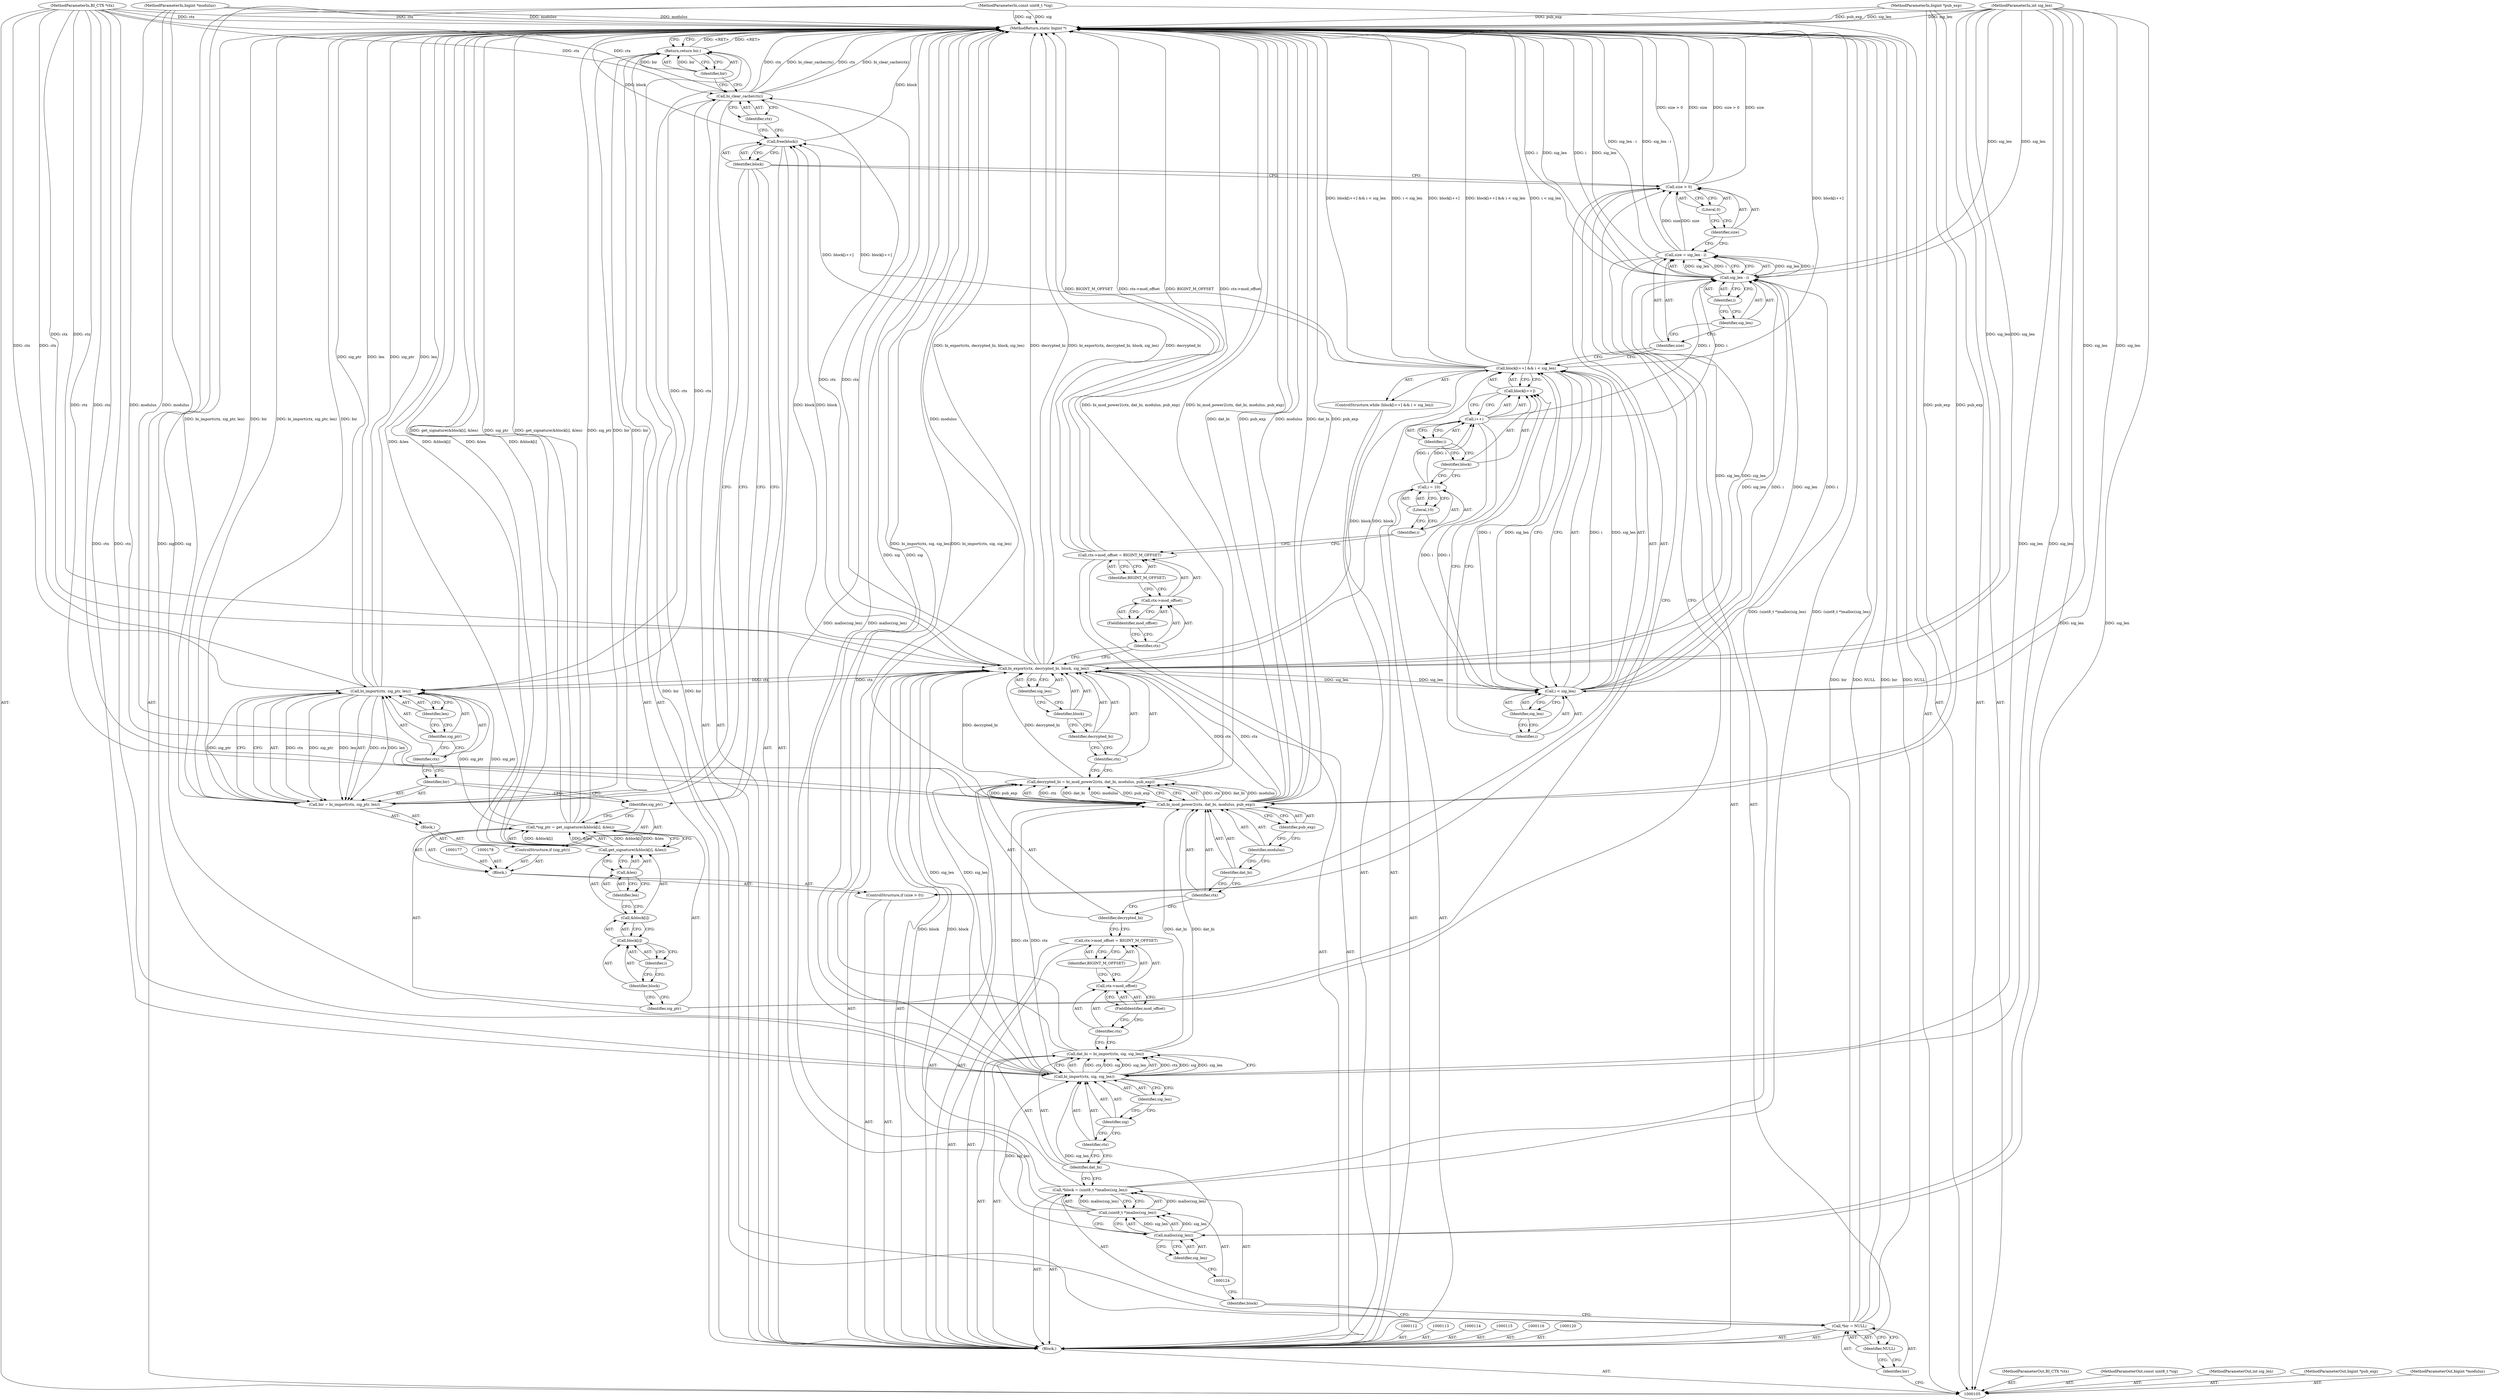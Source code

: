 digraph "1_axtls-8266_5efe2947ab45e81d84b5f707c51d1c64be52f36c_0" {
"1000203" [label="(MethodReturn,static bigint *)"];
"1000106" [label="(MethodParameterIn,BI_CTX *ctx)"];
"1000298" [label="(MethodParameterOut,BI_CTX *ctx)"];
"1000107" [label="(MethodParameterIn,const uint8_t *sig)"];
"1000299" [label="(MethodParameterOut,const uint8_t *sig)"];
"1000108" [label="(MethodParameterIn,int sig_len)"];
"1000300" [label="(MethodParameterOut,int sig_len)"];
"1000129" [label="(Call,bi_import(ctx, sig, sig_len))"];
"1000130" [label="(Identifier,ctx)"];
"1000131" [label="(Identifier,sig)"];
"1000132" [label="(Identifier,sig_len)"];
"1000127" [label="(Call,dat_bi = bi_import(ctx, sig, sig_len))"];
"1000128" [label="(Identifier,dat_bi)"];
"1000136" [label="(FieldIdentifier,mod_offset)"];
"1000137" [label="(Identifier,BIGINT_M_OFFSET)"];
"1000133" [label="(Call,ctx->mod_offset = BIGINT_M_OFFSET)"];
"1000134" [label="(Call,ctx->mod_offset)"];
"1000135" [label="(Identifier,ctx)"];
"1000140" [label="(Call,bi_mod_power2(ctx, dat_bi, modulus, pub_exp))"];
"1000141" [label="(Identifier,ctx)"];
"1000142" [label="(Identifier,dat_bi)"];
"1000138" [label="(Call,decrypted_bi = bi_mod_power2(ctx, dat_bi, modulus, pub_exp))"];
"1000139" [label="(Identifier,decrypted_bi)"];
"1000143" [label="(Identifier,modulus)"];
"1000144" [label="(Identifier,pub_exp)"];
"1000146" [label="(Identifier,ctx)"];
"1000147" [label="(Identifier,decrypted_bi)"];
"1000148" [label="(Identifier,block)"];
"1000149" [label="(Identifier,sig_len)"];
"1000145" [label="(Call,bi_export(ctx, decrypted_bi, block, sig_len))"];
"1000153" [label="(FieldIdentifier,mod_offset)"];
"1000154" [label="(Identifier,BIGINT_M_OFFSET)"];
"1000150" [label="(Call,ctx->mod_offset = BIGINT_M_OFFSET)"];
"1000151" [label="(Call,ctx->mod_offset)"];
"1000152" [label="(Identifier,ctx)"];
"1000155" [label="(Call,i = 10)"];
"1000156" [label="(Identifier,i)"];
"1000157" [label="(Literal,10)"];
"1000110" [label="(MethodParameterIn,bigint *pub_exp)"];
"1000302" [label="(MethodParameterOut,bigint *pub_exp)"];
"1000109" [label="(MethodParameterIn,bigint *modulus)"];
"1000301" [label="(MethodParameterOut,bigint *modulus)"];
"1000159" [label="(Call,block[i++] && i < sig_len)"];
"1000160" [label="(Call,block[i++])"];
"1000161" [label="(Identifier,block)"];
"1000162" [label="(Call,i++)"];
"1000163" [label="(Identifier,i)"];
"1000164" [label="(Call,i < sig_len)"];
"1000165" [label="(Identifier,i)"];
"1000166" [label="(Identifier,sig_len)"];
"1000158" [label="(ControlStructure,while (block[i++] && i < sig_len))"];
"1000169" [label="(Call,sig_len - i)"];
"1000170" [label="(Identifier,sig_len)"];
"1000171" [label="(Identifier,i)"];
"1000167" [label="(Call,size = sig_len - i)"];
"1000168" [label="(Identifier,size)"];
"1000175" [label="(Literal,0)"];
"1000172" [label="(ControlStructure,if (size > 0))"];
"1000173" [label="(Call,size > 0)"];
"1000174" [label="(Identifier,size)"];
"1000179" [label="(Call,*sig_ptr = get_signature(&block[i], &len))"];
"1000180" [label="(Identifier,sig_ptr)"];
"1000181" [label="(Call,get_signature(&block[i], &len))"];
"1000182" [label="(Call,&block[i])"];
"1000183" [label="(Call,block[i])"];
"1000184" [label="(Identifier,block)"];
"1000185" [label="(Identifier,i)"];
"1000186" [label="(Call,&len)"];
"1000187" [label="(Identifier,len)"];
"1000176" [label="(Block,)"];
"1000189" [label="(Identifier,sig_ptr)"];
"1000188" [label="(ControlStructure,if (sig_ptr))"];
"1000190" [label="(Block,)"];
"1000111" [label="(Block,)"];
"1000191" [label="(Call,bir = bi_import(ctx, sig_ptr, len))"];
"1000192" [label="(Identifier,bir)"];
"1000193" [label="(Call,bi_import(ctx, sig_ptr, len))"];
"1000194" [label="(Identifier,ctx)"];
"1000195" [label="(Identifier,sig_ptr)"];
"1000196" [label="(Identifier,len)"];
"1000198" [label="(Identifier,block)"];
"1000197" [label="(Call,free(block))"];
"1000200" [label="(Identifier,ctx)"];
"1000199" [label="(Call,bi_clear_cache(ctx))"];
"1000202" [label="(Identifier,bir)"];
"1000201" [label="(Return,return bir;)"];
"1000117" [label="(Call,*bir = NULL)"];
"1000118" [label="(Identifier,bir)"];
"1000119" [label="(Identifier,NULL)"];
"1000121" [label="(Call,*block = (uint8_t *)malloc(sig_len))"];
"1000122" [label="(Identifier,block)"];
"1000123" [label="(Call,(uint8_t *)malloc(sig_len))"];
"1000125" [label="(Call,malloc(sig_len))"];
"1000126" [label="(Identifier,sig_len)"];
"1000203" -> "1000105"  [label="AST: "];
"1000203" -> "1000201"  [label="CFG: "];
"1000201" -> "1000203"  [label="DDG: <RET>"];
"1000140" -> "1000203"  [label="DDG: dat_bi"];
"1000140" -> "1000203"  [label="DDG: pub_exp"];
"1000140" -> "1000203"  [label="DDG: modulus"];
"1000123" -> "1000203"  [label="DDG: malloc(sig_len)"];
"1000108" -> "1000203"  [label="DDG: sig_len"];
"1000167" -> "1000203"  [label="DDG: sig_len - i"];
"1000199" -> "1000203"  [label="DDG: ctx"];
"1000199" -> "1000203"  [label="DDG: bi_clear_cache(ctx)"];
"1000159" -> "1000203"  [label="DDG: block[i++]"];
"1000159" -> "1000203"  [label="DDG: block[i++] && i < sig_len"];
"1000159" -> "1000203"  [label="DDG: i < sig_len"];
"1000121" -> "1000203"  [label="DDG: (uint8_t *)malloc(sig_len)"];
"1000179" -> "1000203"  [label="DDG: get_signature(&block[i], &len)"];
"1000179" -> "1000203"  [label="DDG: sig_ptr"];
"1000117" -> "1000203"  [label="DDG: bir"];
"1000117" -> "1000203"  [label="DDG: NULL"];
"1000150" -> "1000203"  [label="DDG: BIGINT_M_OFFSET"];
"1000150" -> "1000203"  [label="DDG: ctx->mod_offset"];
"1000181" -> "1000203"  [label="DDG: &block[i]"];
"1000181" -> "1000203"  [label="DDG: &len"];
"1000107" -> "1000203"  [label="DDG: sig"];
"1000138" -> "1000203"  [label="DDG: bi_mod_power2(ctx, dat_bi, modulus, pub_exp)"];
"1000193" -> "1000203"  [label="DDG: sig_ptr"];
"1000193" -> "1000203"  [label="DDG: len"];
"1000127" -> "1000203"  [label="DDG: bi_import(ctx, sig, sig_len)"];
"1000191" -> "1000203"  [label="DDG: bi_import(ctx, sig_ptr, len)"];
"1000191" -> "1000203"  [label="DDG: bir"];
"1000110" -> "1000203"  [label="DDG: pub_exp"];
"1000173" -> "1000203"  [label="DDG: size > 0"];
"1000173" -> "1000203"  [label="DDG: size"];
"1000145" -> "1000203"  [label="DDG: bi_export(ctx, decrypted_bi, block, sig_len)"];
"1000145" -> "1000203"  [label="DDG: decrypted_bi"];
"1000169" -> "1000203"  [label="DDG: i"];
"1000169" -> "1000203"  [label="DDG: sig_len"];
"1000106" -> "1000203"  [label="DDG: ctx"];
"1000109" -> "1000203"  [label="DDG: modulus"];
"1000129" -> "1000203"  [label="DDG: sig"];
"1000197" -> "1000203"  [label="DDG: block"];
"1000106" -> "1000105"  [label="AST: "];
"1000106" -> "1000203"  [label="DDG: ctx"];
"1000106" -> "1000129"  [label="DDG: ctx"];
"1000106" -> "1000140"  [label="DDG: ctx"];
"1000106" -> "1000145"  [label="DDG: ctx"];
"1000106" -> "1000193"  [label="DDG: ctx"];
"1000106" -> "1000199"  [label="DDG: ctx"];
"1000298" -> "1000105"  [label="AST: "];
"1000107" -> "1000105"  [label="AST: "];
"1000107" -> "1000203"  [label="DDG: sig"];
"1000107" -> "1000129"  [label="DDG: sig"];
"1000299" -> "1000105"  [label="AST: "];
"1000108" -> "1000105"  [label="AST: "];
"1000108" -> "1000203"  [label="DDG: sig_len"];
"1000108" -> "1000125"  [label="DDG: sig_len"];
"1000108" -> "1000129"  [label="DDG: sig_len"];
"1000108" -> "1000145"  [label="DDG: sig_len"];
"1000108" -> "1000164"  [label="DDG: sig_len"];
"1000108" -> "1000169"  [label="DDG: sig_len"];
"1000300" -> "1000105"  [label="AST: "];
"1000129" -> "1000127"  [label="AST: "];
"1000129" -> "1000132"  [label="CFG: "];
"1000130" -> "1000129"  [label="AST: "];
"1000131" -> "1000129"  [label="AST: "];
"1000132" -> "1000129"  [label="AST: "];
"1000127" -> "1000129"  [label="CFG: "];
"1000129" -> "1000203"  [label="DDG: sig"];
"1000129" -> "1000127"  [label="DDG: ctx"];
"1000129" -> "1000127"  [label="DDG: sig"];
"1000129" -> "1000127"  [label="DDG: sig_len"];
"1000106" -> "1000129"  [label="DDG: ctx"];
"1000107" -> "1000129"  [label="DDG: sig"];
"1000125" -> "1000129"  [label="DDG: sig_len"];
"1000108" -> "1000129"  [label="DDG: sig_len"];
"1000129" -> "1000140"  [label="DDG: ctx"];
"1000129" -> "1000145"  [label="DDG: sig_len"];
"1000130" -> "1000129"  [label="AST: "];
"1000130" -> "1000128"  [label="CFG: "];
"1000131" -> "1000130"  [label="CFG: "];
"1000131" -> "1000129"  [label="AST: "];
"1000131" -> "1000130"  [label="CFG: "];
"1000132" -> "1000131"  [label="CFG: "];
"1000132" -> "1000129"  [label="AST: "];
"1000132" -> "1000131"  [label="CFG: "];
"1000129" -> "1000132"  [label="CFG: "];
"1000127" -> "1000111"  [label="AST: "];
"1000127" -> "1000129"  [label="CFG: "];
"1000128" -> "1000127"  [label="AST: "];
"1000129" -> "1000127"  [label="AST: "];
"1000135" -> "1000127"  [label="CFG: "];
"1000127" -> "1000203"  [label="DDG: bi_import(ctx, sig, sig_len)"];
"1000129" -> "1000127"  [label="DDG: ctx"];
"1000129" -> "1000127"  [label="DDG: sig"];
"1000129" -> "1000127"  [label="DDG: sig_len"];
"1000127" -> "1000140"  [label="DDG: dat_bi"];
"1000128" -> "1000127"  [label="AST: "];
"1000128" -> "1000121"  [label="CFG: "];
"1000130" -> "1000128"  [label="CFG: "];
"1000136" -> "1000134"  [label="AST: "];
"1000136" -> "1000135"  [label="CFG: "];
"1000134" -> "1000136"  [label="CFG: "];
"1000137" -> "1000133"  [label="AST: "];
"1000137" -> "1000134"  [label="CFG: "];
"1000133" -> "1000137"  [label="CFG: "];
"1000133" -> "1000111"  [label="AST: "];
"1000133" -> "1000137"  [label="CFG: "];
"1000134" -> "1000133"  [label="AST: "];
"1000137" -> "1000133"  [label="AST: "];
"1000139" -> "1000133"  [label="CFG: "];
"1000134" -> "1000133"  [label="AST: "];
"1000134" -> "1000136"  [label="CFG: "];
"1000135" -> "1000134"  [label="AST: "];
"1000136" -> "1000134"  [label="AST: "];
"1000137" -> "1000134"  [label="CFG: "];
"1000135" -> "1000134"  [label="AST: "];
"1000135" -> "1000127"  [label="CFG: "];
"1000136" -> "1000135"  [label="CFG: "];
"1000140" -> "1000138"  [label="AST: "];
"1000140" -> "1000144"  [label="CFG: "];
"1000141" -> "1000140"  [label="AST: "];
"1000142" -> "1000140"  [label="AST: "];
"1000143" -> "1000140"  [label="AST: "];
"1000144" -> "1000140"  [label="AST: "];
"1000138" -> "1000140"  [label="CFG: "];
"1000140" -> "1000203"  [label="DDG: dat_bi"];
"1000140" -> "1000203"  [label="DDG: pub_exp"];
"1000140" -> "1000203"  [label="DDG: modulus"];
"1000140" -> "1000138"  [label="DDG: ctx"];
"1000140" -> "1000138"  [label="DDG: dat_bi"];
"1000140" -> "1000138"  [label="DDG: modulus"];
"1000140" -> "1000138"  [label="DDG: pub_exp"];
"1000129" -> "1000140"  [label="DDG: ctx"];
"1000106" -> "1000140"  [label="DDG: ctx"];
"1000127" -> "1000140"  [label="DDG: dat_bi"];
"1000109" -> "1000140"  [label="DDG: modulus"];
"1000110" -> "1000140"  [label="DDG: pub_exp"];
"1000140" -> "1000145"  [label="DDG: ctx"];
"1000141" -> "1000140"  [label="AST: "];
"1000141" -> "1000139"  [label="CFG: "];
"1000142" -> "1000141"  [label="CFG: "];
"1000142" -> "1000140"  [label="AST: "];
"1000142" -> "1000141"  [label="CFG: "];
"1000143" -> "1000142"  [label="CFG: "];
"1000138" -> "1000111"  [label="AST: "];
"1000138" -> "1000140"  [label="CFG: "];
"1000139" -> "1000138"  [label="AST: "];
"1000140" -> "1000138"  [label="AST: "];
"1000146" -> "1000138"  [label="CFG: "];
"1000138" -> "1000203"  [label="DDG: bi_mod_power2(ctx, dat_bi, modulus, pub_exp)"];
"1000140" -> "1000138"  [label="DDG: ctx"];
"1000140" -> "1000138"  [label="DDG: dat_bi"];
"1000140" -> "1000138"  [label="DDG: modulus"];
"1000140" -> "1000138"  [label="DDG: pub_exp"];
"1000138" -> "1000145"  [label="DDG: decrypted_bi"];
"1000139" -> "1000138"  [label="AST: "];
"1000139" -> "1000133"  [label="CFG: "];
"1000141" -> "1000139"  [label="CFG: "];
"1000143" -> "1000140"  [label="AST: "];
"1000143" -> "1000142"  [label="CFG: "];
"1000144" -> "1000143"  [label="CFG: "];
"1000144" -> "1000140"  [label="AST: "];
"1000144" -> "1000143"  [label="CFG: "];
"1000140" -> "1000144"  [label="CFG: "];
"1000146" -> "1000145"  [label="AST: "];
"1000146" -> "1000138"  [label="CFG: "];
"1000147" -> "1000146"  [label="CFG: "];
"1000147" -> "1000145"  [label="AST: "];
"1000147" -> "1000146"  [label="CFG: "];
"1000148" -> "1000147"  [label="CFG: "];
"1000148" -> "1000145"  [label="AST: "];
"1000148" -> "1000147"  [label="CFG: "];
"1000149" -> "1000148"  [label="CFG: "];
"1000149" -> "1000145"  [label="AST: "];
"1000149" -> "1000148"  [label="CFG: "];
"1000145" -> "1000149"  [label="CFG: "];
"1000145" -> "1000111"  [label="AST: "];
"1000145" -> "1000149"  [label="CFG: "];
"1000146" -> "1000145"  [label="AST: "];
"1000147" -> "1000145"  [label="AST: "];
"1000148" -> "1000145"  [label="AST: "];
"1000149" -> "1000145"  [label="AST: "];
"1000152" -> "1000145"  [label="CFG: "];
"1000145" -> "1000203"  [label="DDG: bi_export(ctx, decrypted_bi, block, sig_len)"];
"1000145" -> "1000203"  [label="DDG: decrypted_bi"];
"1000140" -> "1000145"  [label="DDG: ctx"];
"1000106" -> "1000145"  [label="DDG: ctx"];
"1000138" -> "1000145"  [label="DDG: decrypted_bi"];
"1000121" -> "1000145"  [label="DDG: block"];
"1000129" -> "1000145"  [label="DDG: sig_len"];
"1000108" -> "1000145"  [label="DDG: sig_len"];
"1000145" -> "1000159"  [label="DDG: block"];
"1000145" -> "1000164"  [label="DDG: sig_len"];
"1000145" -> "1000169"  [label="DDG: sig_len"];
"1000145" -> "1000193"  [label="DDG: ctx"];
"1000145" -> "1000197"  [label="DDG: block"];
"1000145" -> "1000199"  [label="DDG: ctx"];
"1000153" -> "1000151"  [label="AST: "];
"1000153" -> "1000152"  [label="CFG: "];
"1000151" -> "1000153"  [label="CFG: "];
"1000154" -> "1000150"  [label="AST: "];
"1000154" -> "1000151"  [label="CFG: "];
"1000150" -> "1000154"  [label="CFG: "];
"1000150" -> "1000111"  [label="AST: "];
"1000150" -> "1000154"  [label="CFG: "];
"1000151" -> "1000150"  [label="AST: "];
"1000154" -> "1000150"  [label="AST: "];
"1000156" -> "1000150"  [label="CFG: "];
"1000150" -> "1000203"  [label="DDG: BIGINT_M_OFFSET"];
"1000150" -> "1000203"  [label="DDG: ctx->mod_offset"];
"1000151" -> "1000150"  [label="AST: "];
"1000151" -> "1000153"  [label="CFG: "];
"1000152" -> "1000151"  [label="AST: "];
"1000153" -> "1000151"  [label="AST: "];
"1000154" -> "1000151"  [label="CFG: "];
"1000152" -> "1000151"  [label="AST: "];
"1000152" -> "1000145"  [label="CFG: "];
"1000153" -> "1000152"  [label="CFG: "];
"1000155" -> "1000111"  [label="AST: "];
"1000155" -> "1000157"  [label="CFG: "];
"1000156" -> "1000155"  [label="AST: "];
"1000157" -> "1000155"  [label="AST: "];
"1000161" -> "1000155"  [label="CFG: "];
"1000155" -> "1000162"  [label="DDG: i"];
"1000156" -> "1000155"  [label="AST: "];
"1000156" -> "1000150"  [label="CFG: "];
"1000157" -> "1000156"  [label="CFG: "];
"1000157" -> "1000155"  [label="AST: "];
"1000157" -> "1000156"  [label="CFG: "];
"1000155" -> "1000157"  [label="CFG: "];
"1000110" -> "1000105"  [label="AST: "];
"1000110" -> "1000203"  [label="DDG: pub_exp"];
"1000110" -> "1000140"  [label="DDG: pub_exp"];
"1000302" -> "1000105"  [label="AST: "];
"1000109" -> "1000105"  [label="AST: "];
"1000109" -> "1000203"  [label="DDG: modulus"];
"1000109" -> "1000140"  [label="DDG: modulus"];
"1000301" -> "1000105"  [label="AST: "];
"1000159" -> "1000158"  [label="AST: "];
"1000159" -> "1000160"  [label="CFG: "];
"1000159" -> "1000164"  [label="CFG: "];
"1000160" -> "1000159"  [label="AST: "];
"1000164" -> "1000159"  [label="AST: "];
"1000168" -> "1000159"  [label="CFG: "];
"1000159" -> "1000203"  [label="DDG: block[i++]"];
"1000159" -> "1000203"  [label="DDG: block[i++] && i < sig_len"];
"1000159" -> "1000203"  [label="DDG: i < sig_len"];
"1000145" -> "1000159"  [label="DDG: block"];
"1000164" -> "1000159"  [label="DDG: i"];
"1000164" -> "1000159"  [label="DDG: sig_len"];
"1000159" -> "1000197"  [label="DDG: block[i++]"];
"1000160" -> "1000159"  [label="AST: "];
"1000160" -> "1000162"  [label="CFG: "];
"1000161" -> "1000160"  [label="AST: "];
"1000162" -> "1000160"  [label="AST: "];
"1000165" -> "1000160"  [label="CFG: "];
"1000159" -> "1000160"  [label="CFG: "];
"1000161" -> "1000160"  [label="AST: "];
"1000161" -> "1000155"  [label="CFG: "];
"1000163" -> "1000161"  [label="CFG: "];
"1000162" -> "1000160"  [label="AST: "];
"1000162" -> "1000163"  [label="CFG: "];
"1000163" -> "1000162"  [label="AST: "];
"1000160" -> "1000162"  [label="CFG: "];
"1000155" -> "1000162"  [label="DDG: i"];
"1000162" -> "1000164"  [label="DDG: i"];
"1000162" -> "1000169"  [label="DDG: i"];
"1000163" -> "1000162"  [label="AST: "];
"1000163" -> "1000161"  [label="CFG: "];
"1000162" -> "1000163"  [label="CFG: "];
"1000164" -> "1000159"  [label="AST: "];
"1000164" -> "1000166"  [label="CFG: "];
"1000165" -> "1000164"  [label="AST: "];
"1000166" -> "1000164"  [label="AST: "];
"1000159" -> "1000164"  [label="CFG: "];
"1000164" -> "1000159"  [label="DDG: i"];
"1000164" -> "1000159"  [label="DDG: sig_len"];
"1000162" -> "1000164"  [label="DDG: i"];
"1000145" -> "1000164"  [label="DDG: sig_len"];
"1000108" -> "1000164"  [label="DDG: sig_len"];
"1000164" -> "1000169"  [label="DDG: sig_len"];
"1000164" -> "1000169"  [label="DDG: i"];
"1000165" -> "1000164"  [label="AST: "];
"1000165" -> "1000160"  [label="CFG: "];
"1000166" -> "1000165"  [label="CFG: "];
"1000166" -> "1000164"  [label="AST: "];
"1000166" -> "1000165"  [label="CFG: "];
"1000164" -> "1000166"  [label="CFG: "];
"1000158" -> "1000111"  [label="AST: "];
"1000159" -> "1000158"  [label="AST: "];
"1000169" -> "1000167"  [label="AST: "];
"1000169" -> "1000171"  [label="CFG: "];
"1000170" -> "1000169"  [label="AST: "];
"1000171" -> "1000169"  [label="AST: "];
"1000167" -> "1000169"  [label="CFG: "];
"1000169" -> "1000203"  [label="DDG: i"];
"1000169" -> "1000203"  [label="DDG: sig_len"];
"1000169" -> "1000167"  [label="DDG: sig_len"];
"1000169" -> "1000167"  [label="DDG: i"];
"1000164" -> "1000169"  [label="DDG: sig_len"];
"1000164" -> "1000169"  [label="DDG: i"];
"1000145" -> "1000169"  [label="DDG: sig_len"];
"1000108" -> "1000169"  [label="DDG: sig_len"];
"1000162" -> "1000169"  [label="DDG: i"];
"1000170" -> "1000169"  [label="AST: "];
"1000170" -> "1000168"  [label="CFG: "];
"1000171" -> "1000170"  [label="CFG: "];
"1000171" -> "1000169"  [label="AST: "];
"1000171" -> "1000170"  [label="CFG: "];
"1000169" -> "1000171"  [label="CFG: "];
"1000167" -> "1000111"  [label="AST: "];
"1000167" -> "1000169"  [label="CFG: "];
"1000168" -> "1000167"  [label="AST: "];
"1000169" -> "1000167"  [label="AST: "];
"1000174" -> "1000167"  [label="CFG: "];
"1000167" -> "1000203"  [label="DDG: sig_len - i"];
"1000169" -> "1000167"  [label="DDG: sig_len"];
"1000169" -> "1000167"  [label="DDG: i"];
"1000167" -> "1000173"  [label="DDG: size"];
"1000168" -> "1000167"  [label="AST: "];
"1000168" -> "1000159"  [label="CFG: "];
"1000170" -> "1000168"  [label="CFG: "];
"1000175" -> "1000173"  [label="AST: "];
"1000175" -> "1000174"  [label="CFG: "];
"1000173" -> "1000175"  [label="CFG: "];
"1000172" -> "1000111"  [label="AST: "];
"1000173" -> "1000172"  [label="AST: "];
"1000176" -> "1000172"  [label="AST: "];
"1000173" -> "1000172"  [label="AST: "];
"1000173" -> "1000175"  [label="CFG: "];
"1000174" -> "1000173"  [label="AST: "];
"1000175" -> "1000173"  [label="AST: "];
"1000180" -> "1000173"  [label="CFG: "];
"1000198" -> "1000173"  [label="CFG: "];
"1000173" -> "1000203"  [label="DDG: size > 0"];
"1000173" -> "1000203"  [label="DDG: size"];
"1000167" -> "1000173"  [label="DDG: size"];
"1000174" -> "1000173"  [label="AST: "];
"1000174" -> "1000167"  [label="CFG: "];
"1000175" -> "1000174"  [label="CFG: "];
"1000179" -> "1000176"  [label="AST: "];
"1000179" -> "1000181"  [label="CFG: "];
"1000180" -> "1000179"  [label="AST: "];
"1000181" -> "1000179"  [label="AST: "];
"1000189" -> "1000179"  [label="CFG: "];
"1000179" -> "1000203"  [label="DDG: get_signature(&block[i], &len)"];
"1000179" -> "1000203"  [label="DDG: sig_ptr"];
"1000181" -> "1000179"  [label="DDG: &block[i]"];
"1000181" -> "1000179"  [label="DDG: &len"];
"1000179" -> "1000193"  [label="DDG: sig_ptr"];
"1000180" -> "1000179"  [label="AST: "];
"1000180" -> "1000173"  [label="CFG: "];
"1000184" -> "1000180"  [label="CFG: "];
"1000181" -> "1000179"  [label="AST: "];
"1000181" -> "1000186"  [label="CFG: "];
"1000182" -> "1000181"  [label="AST: "];
"1000186" -> "1000181"  [label="AST: "];
"1000179" -> "1000181"  [label="CFG: "];
"1000181" -> "1000203"  [label="DDG: &block[i]"];
"1000181" -> "1000203"  [label="DDG: &len"];
"1000181" -> "1000179"  [label="DDG: &block[i]"];
"1000181" -> "1000179"  [label="DDG: &len"];
"1000182" -> "1000181"  [label="AST: "];
"1000182" -> "1000183"  [label="CFG: "];
"1000183" -> "1000182"  [label="AST: "];
"1000187" -> "1000182"  [label="CFG: "];
"1000183" -> "1000182"  [label="AST: "];
"1000183" -> "1000185"  [label="CFG: "];
"1000184" -> "1000183"  [label="AST: "];
"1000185" -> "1000183"  [label="AST: "];
"1000182" -> "1000183"  [label="CFG: "];
"1000184" -> "1000183"  [label="AST: "];
"1000184" -> "1000180"  [label="CFG: "];
"1000185" -> "1000184"  [label="CFG: "];
"1000185" -> "1000183"  [label="AST: "];
"1000185" -> "1000184"  [label="CFG: "];
"1000183" -> "1000185"  [label="CFG: "];
"1000186" -> "1000181"  [label="AST: "];
"1000186" -> "1000187"  [label="CFG: "];
"1000187" -> "1000186"  [label="AST: "];
"1000181" -> "1000186"  [label="CFG: "];
"1000187" -> "1000186"  [label="AST: "];
"1000187" -> "1000182"  [label="CFG: "];
"1000186" -> "1000187"  [label="CFG: "];
"1000176" -> "1000172"  [label="AST: "];
"1000177" -> "1000176"  [label="AST: "];
"1000178" -> "1000176"  [label="AST: "];
"1000179" -> "1000176"  [label="AST: "];
"1000188" -> "1000176"  [label="AST: "];
"1000189" -> "1000188"  [label="AST: "];
"1000189" -> "1000179"  [label="CFG: "];
"1000192" -> "1000189"  [label="CFG: "];
"1000198" -> "1000189"  [label="CFG: "];
"1000188" -> "1000176"  [label="AST: "];
"1000189" -> "1000188"  [label="AST: "];
"1000190" -> "1000188"  [label="AST: "];
"1000190" -> "1000188"  [label="AST: "];
"1000191" -> "1000190"  [label="AST: "];
"1000111" -> "1000105"  [label="AST: "];
"1000112" -> "1000111"  [label="AST: "];
"1000113" -> "1000111"  [label="AST: "];
"1000114" -> "1000111"  [label="AST: "];
"1000115" -> "1000111"  [label="AST: "];
"1000116" -> "1000111"  [label="AST: "];
"1000117" -> "1000111"  [label="AST: "];
"1000120" -> "1000111"  [label="AST: "];
"1000121" -> "1000111"  [label="AST: "];
"1000127" -> "1000111"  [label="AST: "];
"1000133" -> "1000111"  [label="AST: "];
"1000138" -> "1000111"  [label="AST: "];
"1000145" -> "1000111"  [label="AST: "];
"1000150" -> "1000111"  [label="AST: "];
"1000155" -> "1000111"  [label="AST: "];
"1000158" -> "1000111"  [label="AST: "];
"1000167" -> "1000111"  [label="AST: "];
"1000172" -> "1000111"  [label="AST: "];
"1000197" -> "1000111"  [label="AST: "];
"1000199" -> "1000111"  [label="AST: "];
"1000201" -> "1000111"  [label="AST: "];
"1000191" -> "1000190"  [label="AST: "];
"1000191" -> "1000193"  [label="CFG: "];
"1000192" -> "1000191"  [label="AST: "];
"1000193" -> "1000191"  [label="AST: "];
"1000198" -> "1000191"  [label="CFG: "];
"1000191" -> "1000203"  [label="DDG: bi_import(ctx, sig_ptr, len)"];
"1000191" -> "1000203"  [label="DDG: bir"];
"1000193" -> "1000191"  [label="DDG: ctx"];
"1000193" -> "1000191"  [label="DDG: sig_ptr"];
"1000193" -> "1000191"  [label="DDG: len"];
"1000191" -> "1000201"  [label="DDG: bir"];
"1000192" -> "1000191"  [label="AST: "];
"1000192" -> "1000189"  [label="CFG: "];
"1000194" -> "1000192"  [label="CFG: "];
"1000193" -> "1000191"  [label="AST: "];
"1000193" -> "1000196"  [label="CFG: "];
"1000194" -> "1000193"  [label="AST: "];
"1000195" -> "1000193"  [label="AST: "];
"1000196" -> "1000193"  [label="AST: "];
"1000191" -> "1000193"  [label="CFG: "];
"1000193" -> "1000203"  [label="DDG: sig_ptr"];
"1000193" -> "1000203"  [label="DDG: len"];
"1000193" -> "1000191"  [label="DDG: ctx"];
"1000193" -> "1000191"  [label="DDG: sig_ptr"];
"1000193" -> "1000191"  [label="DDG: len"];
"1000145" -> "1000193"  [label="DDG: ctx"];
"1000106" -> "1000193"  [label="DDG: ctx"];
"1000179" -> "1000193"  [label="DDG: sig_ptr"];
"1000193" -> "1000199"  [label="DDG: ctx"];
"1000194" -> "1000193"  [label="AST: "];
"1000194" -> "1000192"  [label="CFG: "];
"1000195" -> "1000194"  [label="CFG: "];
"1000195" -> "1000193"  [label="AST: "];
"1000195" -> "1000194"  [label="CFG: "];
"1000196" -> "1000195"  [label="CFG: "];
"1000196" -> "1000193"  [label="AST: "];
"1000196" -> "1000195"  [label="CFG: "];
"1000193" -> "1000196"  [label="CFG: "];
"1000198" -> "1000197"  [label="AST: "];
"1000198" -> "1000191"  [label="CFG: "];
"1000198" -> "1000189"  [label="CFG: "];
"1000198" -> "1000173"  [label="CFG: "];
"1000197" -> "1000198"  [label="CFG: "];
"1000197" -> "1000111"  [label="AST: "];
"1000197" -> "1000198"  [label="CFG: "];
"1000198" -> "1000197"  [label="AST: "];
"1000200" -> "1000197"  [label="CFG: "];
"1000197" -> "1000203"  [label="DDG: block"];
"1000159" -> "1000197"  [label="DDG: block[i++]"];
"1000145" -> "1000197"  [label="DDG: block"];
"1000200" -> "1000199"  [label="AST: "];
"1000200" -> "1000197"  [label="CFG: "];
"1000199" -> "1000200"  [label="CFG: "];
"1000199" -> "1000111"  [label="AST: "];
"1000199" -> "1000200"  [label="CFG: "];
"1000200" -> "1000199"  [label="AST: "];
"1000202" -> "1000199"  [label="CFG: "];
"1000199" -> "1000203"  [label="DDG: ctx"];
"1000199" -> "1000203"  [label="DDG: bi_clear_cache(ctx)"];
"1000193" -> "1000199"  [label="DDG: ctx"];
"1000145" -> "1000199"  [label="DDG: ctx"];
"1000106" -> "1000199"  [label="DDG: ctx"];
"1000202" -> "1000201"  [label="AST: "];
"1000202" -> "1000199"  [label="CFG: "];
"1000201" -> "1000202"  [label="CFG: "];
"1000202" -> "1000201"  [label="DDG: bir"];
"1000201" -> "1000111"  [label="AST: "];
"1000201" -> "1000202"  [label="CFG: "];
"1000202" -> "1000201"  [label="AST: "];
"1000203" -> "1000201"  [label="CFG: "];
"1000201" -> "1000203"  [label="DDG: <RET>"];
"1000202" -> "1000201"  [label="DDG: bir"];
"1000117" -> "1000201"  [label="DDG: bir"];
"1000191" -> "1000201"  [label="DDG: bir"];
"1000117" -> "1000111"  [label="AST: "];
"1000117" -> "1000119"  [label="CFG: "];
"1000118" -> "1000117"  [label="AST: "];
"1000119" -> "1000117"  [label="AST: "];
"1000122" -> "1000117"  [label="CFG: "];
"1000117" -> "1000203"  [label="DDG: bir"];
"1000117" -> "1000203"  [label="DDG: NULL"];
"1000117" -> "1000201"  [label="DDG: bir"];
"1000118" -> "1000117"  [label="AST: "];
"1000118" -> "1000105"  [label="CFG: "];
"1000119" -> "1000118"  [label="CFG: "];
"1000119" -> "1000117"  [label="AST: "];
"1000119" -> "1000118"  [label="CFG: "];
"1000117" -> "1000119"  [label="CFG: "];
"1000121" -> "1000111"  [label="AST: "];
"1000121" -> "1000123"  [label="CFG: "];
"1000122" -> "1000121"  [label="AST: "];
"1000123" -> "1000121"  [label="AST: "];
"1000128" -> "1000121"  [label="CFG: "];
"1000121" -> "1000203"  [label="DDG: (uint8_t *)malloc(sig_len)"];
"1000123" -> "1000121"  [label="DDG: malloc(sig_len)"];
"1000121" -> "1000145"  [label="DDG: block"];
"1000122" -> "1000121"  [label="AST: "];
"1000122" -> "1000117"  [label="CFG: "];
"1000124" -> "1000122"  [label="CFG: "];
"1000123" -> "1000121"  [label="AST: "];
"1000123" -> "1000125"  [label="CFG: "];
"1000124" -> "1000123"  [label="AST: "];
"1000125" -> "1000123"  [label="AST: "];
"1000121" -> "1000123"  [label="CFG: "];
"1000123" -> "1000203"  [label="DDG: malloc(sig_len)"];
"1000123" -> "1000121"  [label="DDG: malloc(sig_len)"];
"1000125" -> "1000123"  [label="DDG: sig_len"];
"1000125" -> "1000123"  [label="AST: "];
"1000125" -> "1000126"  [label="CFG: "];
"1000126" -> "1000125"  [label="AST: "];
"1000123" -> "1000125"  [label="CFG: "];
"1000125" -> "1000123"  [label="DDG: sig_len"];
"1000108" -> "1000125"  [label="DDG: sig_len"];
"1000125" -> "1000129"  [label="DDG: sig_len"];
"1000126" -> "1000125"  [label="AST: "];
"1000126" -> "1000124"  [label="CFG: "];
"1000125" -> "1000126"  [label="CFG: "];
}

